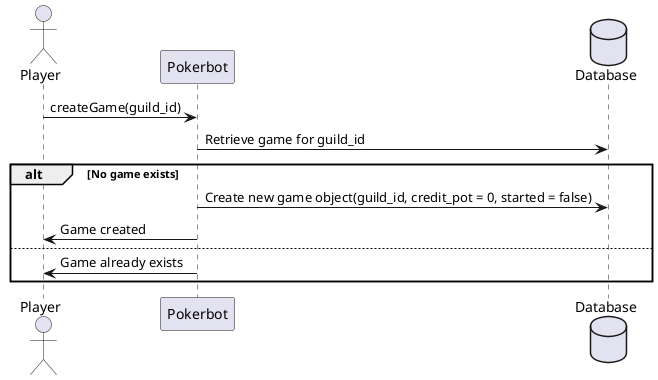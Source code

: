 @startuml
actor Player
participant Pokerbot
database Database

Player -> Pokerbot: createGame(guild_id)
Pokerbot -> Database: Retrieve game for guild_id
alt No game exists
    Pokerbot -> Database: Create new game object(guild_id, credit_pot = 0, started = false)
    Pokerbot -> Player: Game created

else
    Pokerbot -> Player: Game already exists
end
@enduml
